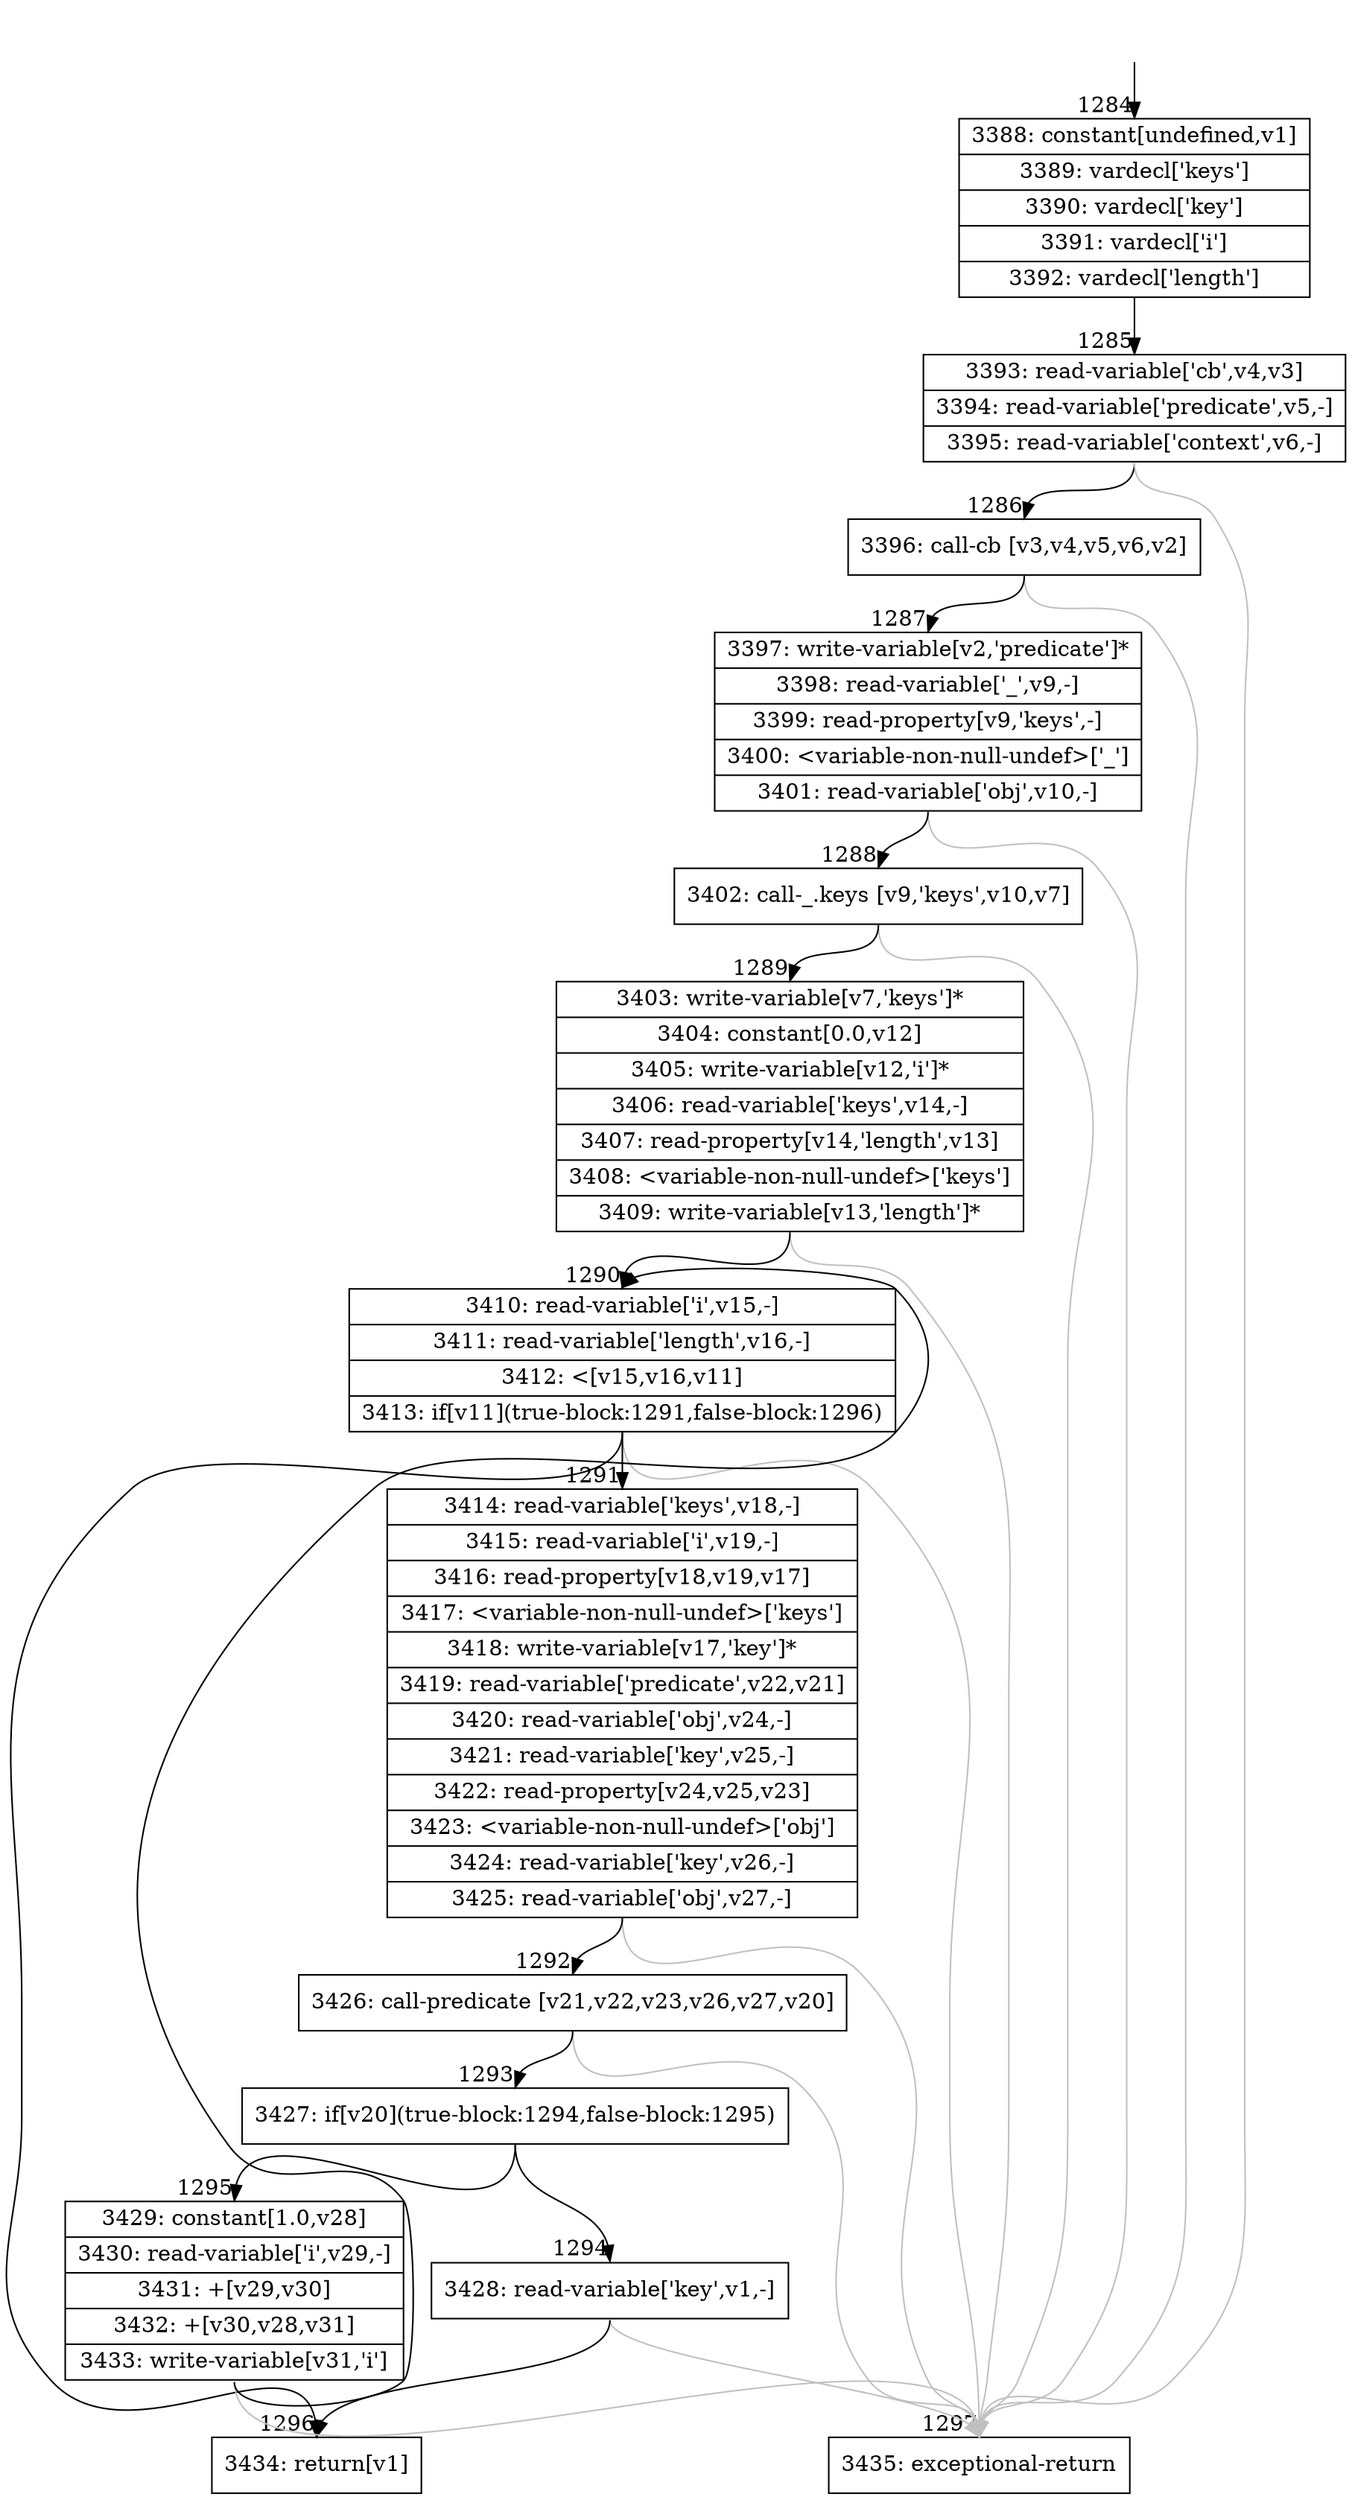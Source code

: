 digraph {
rankdir="TD"
BB_entry109[shape=none,label=""];
BB_entry109 -> BB1284 [tailport=s, headport=n, headlabel="    1284"]
BB1284 [shape=record label="{3388: constant[undefined,v1]|3389: vardecl['keys']|3390: vardecl['key']|3391: vardecl['i']|3392: vardecl['length']}" ] 
BB1284 -> BB1285 [tailport=s, headport=n, headlabel="      1285"]
BB1285 [shape=record label="{3393: read-variable['cb',v4,v3]|3394: read-variable['predicate',v5,-]|3395: read-variable['context',v6,-]}" ] 
BB1285 -> BB1286 [tailport=s, headport=n, headlabel="      1286"]
BB1285 -> BB1297 [tailport=s, headport=n, color=gray, headlabel="      1297"]
BB1286 [shape=record label="{3396: call-cb [v3,v4,v5,v6,v2]}" ] 
BB1286 -> BB1287 [tailport=s, headport=n, headlabel="      1287"]
BB1286 -> BB1297 [tailport=s, headport=n, color=gray]
BB1287 [shape=record label="{3397: write-variable[v2,'predicate']*|3398: read-variable['_',v9,-]|3399: read-property[v9,'keys',-]|3400: \<variable-non-null-undef\>['_']|3401: read-variable['obj',v10,-]}" ] 
BB1287 -> BB1288 [tailport=s, headport=n, headlabel="      1288"]
BB1287 -> BB1297 [tailport=s, headport=n, color=gray]
BB1288 [shape=record label="{3402: call-_.keys [v9,'keys',v10,v7]}" ] 
BB1288 -> BB1289 [tailport=s, headport=n, headlabel="      1289"]
BB1288 -> BB1297 [tailport=s, headport=n, color=gray]
BB1289 [shape=record label="{3403: write-variable[v7,'keys']*|3404: constant[0.0,v12]|3405: write-variable[v12,'i']*|3406: read-variable['keys',v14,-]|3407: read-property[v14,'length',v13]|3408: \<variable-non-null-undef\>['keys']|3409: write-variable[v13,'length']*}" ] 
BB1289 -> BB1290 [tailport=s, headport=n, headlabel="      1290"]
BB1289 -> BB1297 [tailport=s, headport=n, color=gray]
BB1290 [shape=record label="{3410: read-variable['i',v15,-]|3411: read-variable['length',v16,-]|3412: \<[v15,v16,v11]|3413: if[v11](true-block:1291,false-block:1296)}" ] 
BB1290 -> BB1291 [tailport=s, headport=n, headlabel="      1291"]
BB1290 -> BB1296 [tailport=s, headport=n, headlabel="      1296"]
BB1290 -> BB1297 [tailport=s, headport=n, color=gray]
BB1291 [shape=record label="{3414: read-variable['keys',v18,-]|3415: read-variable['i',v19,-]|3416: read-property[v18,v19,v17]|3417: \<variable-non-null-undef\>['keys']|3418: write-variable[v17,'key']*|3419: read-variable['predicate',v22,v21]|3420: read-variable['obj',v24,-]|3421: read-variable['key',v25,-]|3422: read-property[v24,v25,v23]|3423: \<variable-non-null-undef\>['obj']|3424: read-variable['key',v26,-]|3425: read-variable['obj',v27,-]}" ] 
BB1291 -> BB1292 [tailport=s, headport=n, headlabel="      1292"]
BB1291 -> BB1297 [tailport=s, headport=n, color=gray]
BB1292 [shape=record label="{3426: call-predicate [v21,v22,v23,v26,v27,v20]}" ] 
BB1292 -> BB1293 [tailport=s, headport=n, headlabel="      1293"]
BB1292 -> BB1297 [tailport=s, headport=n, color=gray]
BB1293 [shape=record label="{3427: if[v20](true-block:1294,false-block:1295)}" ] 
BB1293 -> BB1294 [tailport=s, headport=n, headlabel="      1294"]
BB1293 -> BB1295 [tailport=s, headport=n, headlabel="      1295"]
BB1294 [shape=record label="{3428: read-variable['key',v1,-]}" ] 
BB1294 -> BB1296 [tailport=s, headport=n]
BB1294 -> BB1297 [tailport=s, headport=n, color=gray]
BB1295 [shape=record label="{3429: constant[1.0,v28]|3430: read-variable['i',v29,-]|3431: +[v29,v30]|3432: +[v30,v28,v31]|3433: write-variable[v31,'i']}" ] 
BB1295 -> BB1290 [tailport=s, headport=n]
BB1295 -> BB1297 [tailport=s, headport=n, color=gray]
BB1296 [shape=record label="{3434: return[v1]}" ] 
BB1297 [shape=record label="{3435: exceptional-return}" ] 
//#$~ 1016
}
